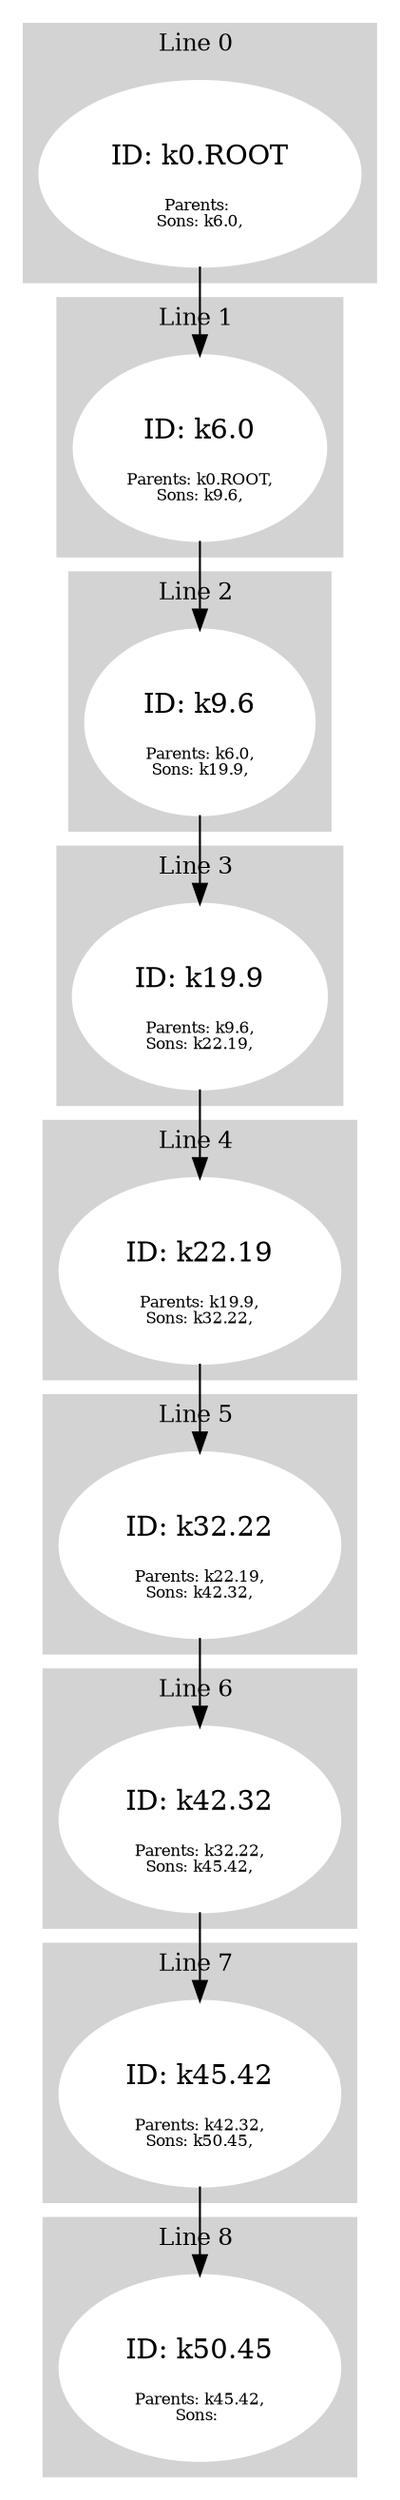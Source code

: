 digraph G {
     compound=true 
subgraph cluster_line_0 {
 style=filled;
 color=lightgrey; 
     node [style=filled,color=white]; 
k0_ROOT [label=<<BR /> ID: k0.ROOT <BR /><BR /><FONT POINT-SIZE="8">Parents: </FONT><BR /><FONT POINT-SIZE="8">Sons: k6.0,</FONT>>]
     fontsize="12" 
     label = "Line 0 " 
 }
subgraph cluster_line_1 {
 style=filled;
 color=lightgrey; 
     node [style=filled,color=white]; 
k6_0 [label=<<BR /> ID: k6.0 <BR /><BR /><FONT POINT-SIZE="8">Parents: k0.ROOT,</FONT><BR /><FONT POINT-SIZE="8">Sons: k9.6,</FONT>>]
     fontsize="12" 
     label = "Line 1 " 
 }
subgraph cluster_line_2 {
 style=filled;
 color=lightgrey; 
     node [style=filled,color=white]; 
k9_6 [label=<<BR /> ID: k9.6 <BR /><BR /><FONT POINT-SIZE="8">Parents: k6.0,</FONT><BR /><FONT POINT-SIZE="8">Sons: k19.9,</FONT>>]
     fontsize="12" 
     label = "Line 2 " 
 }
subgraph cluster_line_3 {
 style=filled;
 color=lightgrey; 
     node [style=filled,color=white]; 
k19_9 [label=<<BR /> ID: k19.9 <BR /><BR /><FONT POINT-SIZE="8">Parents: k9.6,</FONT><BR /><FONT POINT-SIZE="8">Sons: k22.19,</FONT>>]
     fontsize="12" 
     label = "Line 3 " 
 }
subgraph cluster_line_4 {
 style=filled;
 color=lightgrey; 
     node [style=filled,color=white]; 
k22_19 [label=<<BR /> ID: k22.19 <BR /><BR /><FONT POINT-SIZE="8">Parents: k19.9,</FONT><BR /><FONT POINT-SIZE="8">Sons: k32.22,</FONT>>]
     fontsize="12" 
     label = "Line 4 " 
 }
subgraph cluster_line_5 {
 style=filled;
 color=lightgrey; 
     node [style=filled,color=white]; 
k32_22 [label=<<BR /> ID: k32.22 <BR /><BR /><FONT POINT-SIZE="8">Parents: k22.19,</FONT><BR /><FONT POINT-SIZE="8">Sons: k42.32,</FONT>>]
     fontsize="12" 
     label = "Line 5 " 
 }
subgraph cluster_line_6 {
 style=filled;
 color=lightgrey; 
     node [style=filled,color=white]; 
k42_32 [label=<<BR /> ID: k42.32 <BR /><BR /><FONT POINT-SIZE="8">Parents: k32.22,</FONT><BR /><FONT POINT-SIZE="8">Sons: k45.42,</FONT>>]
     fontsize="12" 
     label = "Line 6 " 
 }
subgraph cluster_line_7 {
 style=filled;
 color=lightgrey; 
     node [style=filled,color=white]; 
k45_42 [label=<<BR /> ID: k45.42 <BR /><BR /><FONT POINT-SIZE="8">Parents: k42.32,</FONT><BR /><FONT POINT-SIZE="8">Sons: k50.45,</FONT>>]
     fontsize="12" 
     label = "Line 7 " 
 }
subgraph cluster_line_8 {
 style=filled;
 color=lightgrey; 
     node [style=filled,color=white]; 
k50_45 [label=<<BR /> ID: k50.45 <BR /><BR /><FONT POINT-SIZE="8">Parents: k45.42,</FONT><BR /><FONT POINT-SIZE="8">Sons: </FONT>>]
     fontsize="12" 
     label = "Line 8 " 
 }
k0_ROOT -> k6_0 
k6_0 -> k9_6 
k9_6 -> k19_9 
k19_9 -> k22_19 
k22_19 -> k32_22 
k32_22 -> k42_32 
k42_32 -> k45_42 
k45_42 -> k50_45 
}